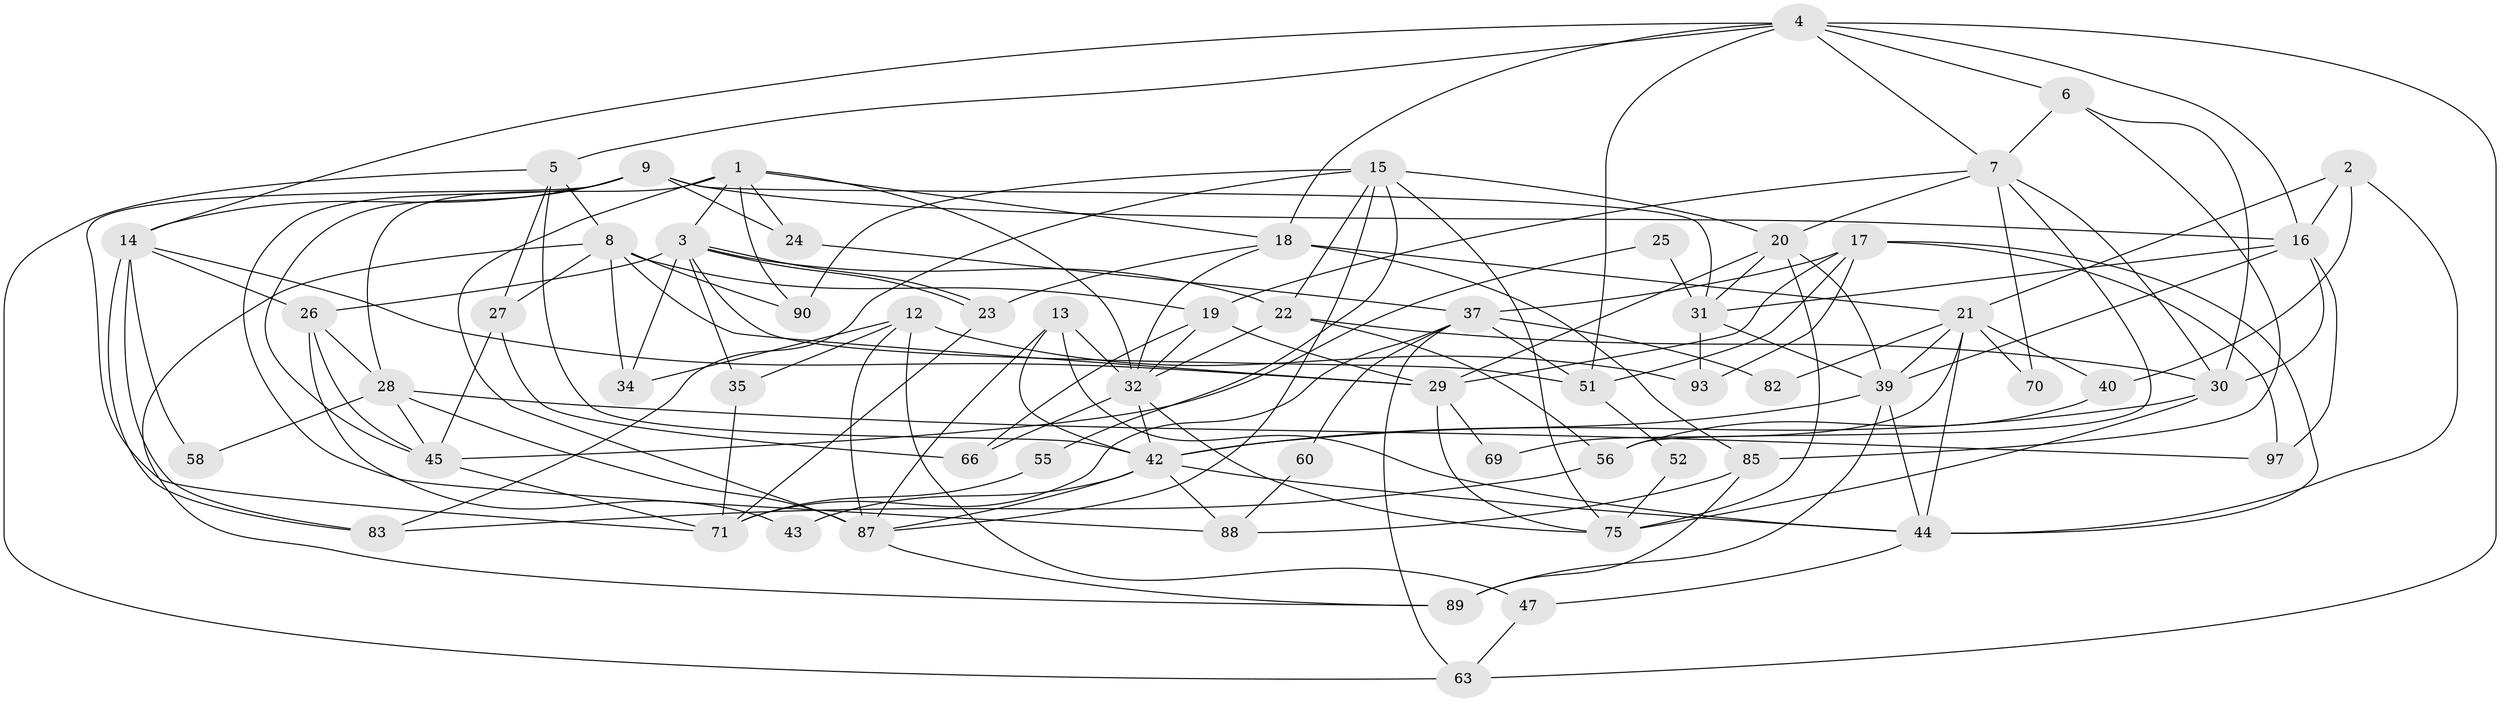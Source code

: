 // Generated by graph-tools (version 1.1) at 2025/52/02/27/25 19:52:01]
// undirected, 61 vertices, 149 edges
graph export_dot {
graph [start="1"]
  node [color=gray90,style=filled];
  1 [super="+11"];
  2 [super="+65"];
  3 [super="+78"];
  4 [super="+64"];
  5 [super="+62"];
  6;
  7 [super="+10"];
  8 [super="+84"];
  9 [super="+53"];
  12 [super="+94"];
  13;
  14 [super="+74"];
  15 [super="+57"];
  16 [super="+79"];
  17 [super="+77"];
  18 [super="+54"];
  19 [super="+73"];
  20;
  21 [super="+72"];
  22 [super="+36"];
  23;
  24 [super="+41"];
  25;
  26 [super="+38"];
  27 [super="+33"];
  28 [super="+49"];
  29 [super="+61"];
  30 [super="+48"];
  31 [super="+67"];
  32 [super="+95"];
  34 [super="+76"];
  35;
  37 [super="+80"];
  39 [super="+50"];
  40 [super="+91"];
  42 [super="+59"];
  43;
  44 [super="+46"];
  45 [super="+81"];
  47;
  51 [super="+68"];
  52;
  55;
  56;
  58;
  60;
  63;
  66;
  69;
  70;
  71 [super="+86"];
  75 [super="+96"];
  82;
  83;
  85;
  87 [super="+92"];
  88;
  89;
  90;
  93;
  97;
  1 -- 32;
  1 -- 24;
  1 -- 18;
  1 -- 90;
  1 -- 28;
  1 -- 87;
  1 -- 3;
  2 -- 44;
  2 -- 40;
  2 -- 21;
  2 -- 16;
  3 -- 23;
  3 -- 23;
  3 -- 35;
  3 -- 26;
  3 -- 34;
  3 -- 22;
  3 -- 51;
  4 -- 6;
  4 -- 16;
  4 -- 7;
  4 -- 18;
  4 -- 5;
  4 -- 63;
  4 -- 14;
  4 -- 51;
  5 -- 27;
  5 -- 63;
  5 -- 8;
  5 -- 42;
  6 -- 85;
  6 -- 7;
  6 -- 30;
  7 -- 19;
  7 -- 20;
  7 -- 70;
  7 -- 56;
  7 -- 30;
  8 -- 29;
  8 -- 34;
  8 -- 19;
  8 -- 89;
  8 -- 90;
  8 -- 27;
  9 -- 16;
  9 -- 24 [weight=2];
  9 -- 31;
  9 -- 45;
  9 -- 71;
  9 -- 88;
  9 -- 14;
  12 -- 93;
  12 -- 35;
  12 -- 34;
  12 -- 87;
  12 -- 47;
  13 -- 87;
  13 -- 32;
  13 -- 44;
  13 -- 42;
  14 -- 83;
  14 -- 83;
  14 -- 26;
  14 -- 58;
  14 -- 29;
  15 -- 20;
  15 -- 55;
  15 -- 87;
  15 -- 90;
  15 -- 83;
  15 -- 22;
  15 -- 75;
  16 -- 97;
  16 -- 39;
  16 -- 31;
  16 -- 30;
  17 -- 37;
  17 -- 51;
  17 -- 93;
  17 -- 44;
  17 -- 29;
  17 -- 97;
  18 -- 23;
  18 -- 21 [weight=2];
  18 -- 85;
  18 -- 32;
  19 -- 66 [weight=2];
  19 -- 29;
  19 -- 32;
  20 -- 39;
  20 -- 75;
  20 -- 29;
  20 -- 31;
  21 -- 39;
  21 -- 69;
  21 -- 70;
  21 -- 82;
  21 -- 40;
  21 -- 44;
  22 -- 32;
  22 -- 56;
  22 -- 30;
  23 -- 71;
  24 -- 37;
  25 -- 45;
  25 -- 31;
  26 -- 28;
  26 -- 43;
  26 -- 45;
  27 -- 66;
  27 -- 45;
  28 -- 97;
  28 -- 58;
  28 -- 45;
  28 -- 87;
  29 -- 69;
  29 -- 75;
  30 -- 42;
  30 -- 75;
  31 -- 39;
  31 -- 93;
  32 -- 75;
  32 -- 66;
  32 -- 42;
  35 -- 71;
  37 -- 63;
  37 -- 82;
  37 -- 60;
  37 -- 71;
  37 -- 51;
  39 -- 89;
  39 -- 44;
  39 -- 42;
  40 -- 56;
  42 -- 44 [weight=2];
  42 -- 88;
  42 -- 87;
  42 -- 43;
  44 -- 47;
  45 -- 71;
  47 -- 63;
  51 -- 52;
  52 -- 75;
  55 -- 71;
  56 -- 83;
  60 -- 88;
  85 -- 88;
  85 -- 89;
  87 -- 89;
}
